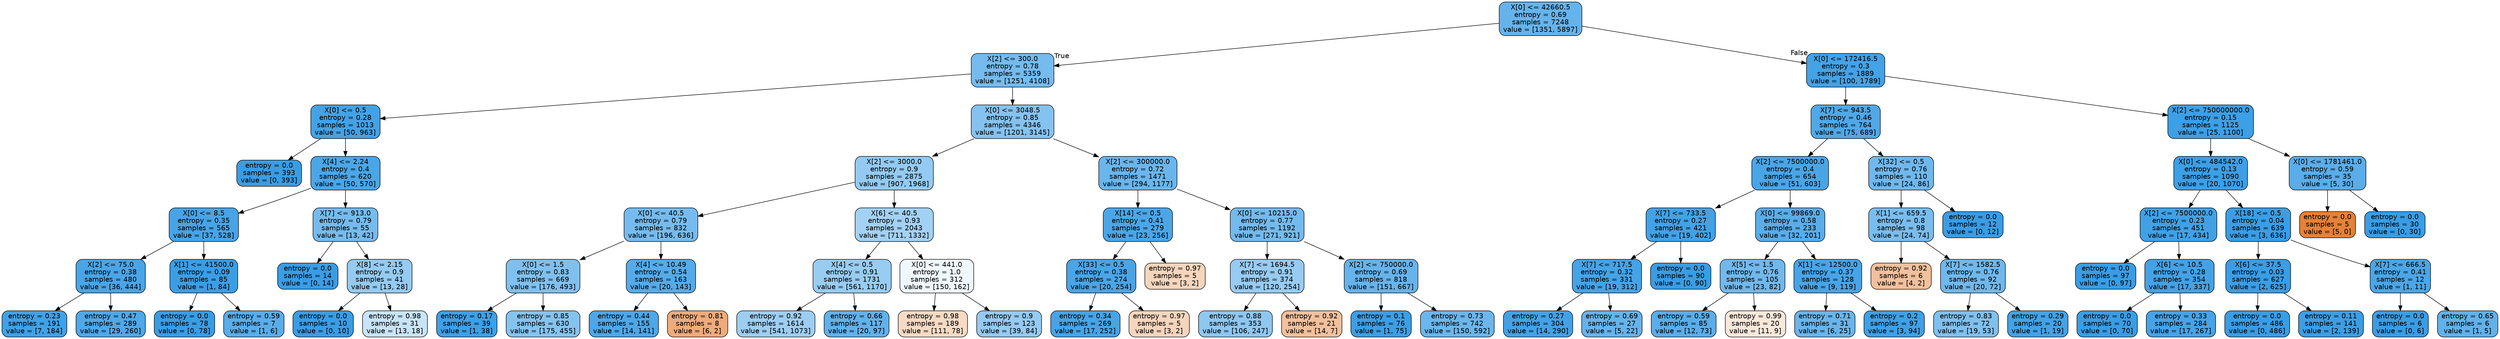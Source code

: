 digraph Tree {
node [shape=box, style="filled, rounded", color="black", fontname=helvetica] ;
edge [fontname=helvetica] ;
0 [label="X[0] <= 42660.5\nentropy = 0.69\nsamples = 7248\nvalue = [1351, 5897]", fillcolor="#66b3eb"] ;
1 [label="X[2] <= 300.0\nentropy = 0.78\nsamples = 5359\nvalue = [1251, 4108]", fillcolor="#75bbed"] ;
0 -> 1 [labeldistance=2.5, labelangle=45, headlabel="True"] ;
2 [label="X[0] <= 0.5\nentropy = 0.28\nsamples = 1013\nvalue = [50, 963]", fillcolor="#43a2e6"] ;
1 -> 2 ;
3 [label="entropy = 0.0\nsamples = 393\nvalue = [0, 393]", fillcolor="#399de5"] ;
2 -> 3 ;
4 [label="X[4] <= 2.24\nentropy = 0.4\nsamples = 620\nvalue = [50, 570]", fillcolor="#4aa6e7"] ;
2 -> 4 ;
5 [label="X[0] <= 8.5\nentropy = 0.35\nsamples = 565\nvalue = [37, 528]", fillcolor="#47a4e7"] ;
4 -> 5 ;
6 [label="X[2] <= 75.0\nentropy = 0.38\nsamples = 480\nvalue = [36, 444]", fillcolor="#49a5e7"] ;
5 -> 6 ;
7 [label="entropy = 0.23\nsamples = 191\nvalue = [7, 184]", fillcolor="#41a1e6"] ;
6 -> 7 ;
8 [label="entropy = 0.47\nsamples = 289\nvalue = [29, 260]", fillcolor="#4fa8e8"] ;
6 -> 8 ;
9 [label="X[1] <= 41500.0\nentropy = 0.09\nsamples = 85\nvalue = [1, 84]", fillcolor="#3b9ee5"] ;
5 -> 9 ;
10 [label="entropy = 0.0\nsamples = 78\nvalue = [0, 78]", fillcolor="#399de5"] ;
9 -> 10 ;
11 [label="entropy = 0.59\nsamples = 7\nvalue = [1, 6]", fillcolor="#5aade9"] ;
9 -> 11 ;
12 [label="X[7] <= 913.0\nentropy = 0.79\nsamples = 55\nvalue = [13, 42]", fillcolor="#76bbed"] ;
4 -> 12 ;
13 [label="entropy = 0.0\nsamples = 14\nvalue = [0, 14]", fillcolor="#399de5"] ;
12 -> 13 ;
14 [label="X[8] <= 2.15\nentropy = 0.9\nsamples = 41\nvalue = [13, 28]", fillcolor="#95caf1"] ;
12 -> 14 ;
15 [label="entropy = 0.0\nsamples = 10\nvalue = [0, 10]", fillcolor="#399de5"] ;
14 -> 15 ;
16 [label="entropy = 0.98\nsamples = 31\nvalue = [13, 18]", fillcolor="#c8e4f8"] ;
14 -> 16 ;
17 [label="X[0] <= 3048.5\nentropy = 0.85\nsamples = 4346\nvalue = [1201, 3145]", fillcolor="#85c2ef"] ;
1 -> 17 ;
18 [label="X[2] <= 3000.0\nentropy = 0.9\nsamples = 2875\nvalue = [907, 1968]", fillcolor="#94caf1"] ;
17 -> 18 ;
19 [label="X[0] <= 40.5\nentropy = 0.79\nsamples = 832\nvalue = [196, 636]", fillcolor="#76bbed"] ;
18 -> 19 ;
20 [label="X[0] <= 1.5\nentropy = 0.83\nsamples = 669\nvalue = [176, 493]", fillcolor="#80c0ee"] ;
19 -> 20 ;
21 [label="entropy = 0.17\nsamples = 39\nvalue = [1, 38]", fillcolor="#3ea0e6"] ;
20 -> 21 ;
22 [label="entropy = 0.85\nsamples = 630\nvalue = [175, 455]", fillcolor="#85c3ef"] ;
20 -> 22 ;
23 [label="X[4] <= 10.49\nentropy = 0.54\nsamples = 163\nvalue = [20, 143]", fillcolor="#55abe9"] ;
19 -> 23 ;
24 [label="entropy = 0.44\nsamples = 155\nvalue = [14, 141]", fillcolor="#4da7e8"] ;
23 -> 24 ;
25 [label="entropy = 0.81\nsamples = 8\nvalue = [6, 2]", fillcolor="#eeab7b"] ;
23 -> 25 ;
26 [label="X[6] <= 40.5\nentropy = 0.93\nsamples = 2043\nvalue = [711, 1332]", fillcolor="#a3d1f3"] ;
18 -> 26 ;
27 [label="X[4] <= 0.5\nentropy = 0.91\nsamples = 1731\nvalue = [561, 1170]", fillcolor="#98ccf1"] ;
26 -> 27 ;
28 [label="entropy = 0.92\nsamples = 1614\nvalue = [541, 1073]", fillcolor="#9dcef2"] ;
27 -> 28 ;
29 [label="entropy = 0.66\nsamples = 117\nvalue = [20, 97]", fillcolor="#62b1ea"] ;
27 -> 29 ;
30 [label="X[0] <= 441.0\nentropy = 1.0\nsamples = 312\nvalue = [150, 162]", fillcolor="#f0f8fd"] ;
26 -> 30 ;
31 [label="entropy = 0.98\nsamples = 189\nvalue = [111, 78]", fillcolor="#f7dac4"] ;
30 -> 31 ;
32 [label="entropy = 0.9\nsamples = 123\nvalue = [39, 84]", fillcolor="#95caf1"] ;
30 -> 32 ;
33 [label="X[2] <= 300000.0\nentropy = 0.72\nsamples = 1471\nvalue = [294, 1177]", fillcolor="#6ab5eb"] ;
17 -> 33 ;
34 [label="X[14] <= 0.5\nentropy = 0.41\nsamples = 279\nvalue = [23, 256]", fillcolor="#4ba6e7"] ;
33 -> 34 ;
35 [label="X[33] <= 0.5\nentropy = 0.38\nsamples = 274\nvalue = [20, 254]", fillcolor="#49a5e7"] ;
34 -> 35 ;
36 [label="entropy = 0.34\nsamples = 269\nvalue = [17, 252]", fillcolor="#46a4e7"] ;
35 -> 36 ;
37 [label="entropy = 0.97\nsamples = 5\nvalue = [3, 2]", fillcolor="#f6d5bd"] ;
35 -> 37 ;
38 [label="entropy = 0.97\nsamples = 5\nvalue = [3, 2]", fillcolor="#f6d5bd"] ;
34 -> 38 ;
39 [label="X[0] <= 10215.0\nentropy = 0.77\nsamples = 1192\nvalue = [271, 921]", fillcolor="#73baed"] ;
33 -> 39 ;
40 [label="X[7] <= 1694.5\nentropy = 0.91\nsamples = 374\nvalue = [120, 254]", fillcolor="#97cbf1"] ;
39 -> 40 ;
41 [label="entropy = 0.88\nsamples = 353\nvalue = [106, 247]", fillcolor="#8ec7f0"] ;
40 -> 41 ;
42 [label="entropy = 0.92\nsamples = 21\nvalue = [14, 7]", fillcolor="#f2c09c"] ;
40 -> 42 ;
43 [label="X[2] <= 750000.0\nentropy = 0.69\nsamples = 818\nvalue = [151, 667]", fillcolor="#66b3eb"] ;
39 -> 43 ;
44 [label="entropy = 0.1\nsamples = 76\nvalue = [1, 75]", fillcolor="#3c9ee5"] ;
43 -> 44 ;
45 [label="entropy = 0.73\nsamples = 742\nvalue = [150, 592]", fillcolor="#6bb6ec"] ;
43 -> 45 ;
46 [label="X[0] <= 172416.5\nentropy = 0.3\nsamples = 1889\nvalue = [100, 1789]", fillcolor="#44a2e6"] ;
0 -> 46 [labeldistance=2.5, labelangle=-45, headlabel="False"] ;
47 [label="X[7] <= 943.5\nentropy = 0.46\nsamples = 764\nvalue = [75, 689]", fillcolor="#4fa8e8"] ;
46 -> 47 ;
48 [label="X[2] <= 7500000.0\nentropy = 0.4\nsamples = 654\nvalue = [51, 603]", fillcolor="#4aa5e7"] ;
47 -> 48 ;
49 [label="X[7] <= 733.5\nentropy = 0.27\nsamples = 421\nvalue = [19, 402]", fillcolor="#42a2e6"] ;
48 -> 49 ;
50 [label="X[7] <= 717.5\nentropy = 0.32\nsamples = 331\nvalue = [19, 312]", fillcolor="#45a3e7"] ;
49 -> 50 ;
51 [label="entropy = 0.27\nsamples = 304\nvalue = [14, 290]", fillcolor="#43a2e6"] ;
50 -> 51 ;
52 [label="entropy = 0.69\nsamples = 27\nvalue = [5, 22]", fillcolor="#66b3eb"] ;
50 -> 52 ;
53 [label="entropy = 0.0\nsamples = 90\nvalue = [0, 90]", fillcolor="#399de5"] ;
49 -> 53 ;
54 [label="X[0] <= 99869.0\nentropy = 0.58\nsamples = 233\nvalue = [32, 201]", fillcolor="#59ade9"] ;
48 -> 54 ;
55 [label="X[5] <= 1.5\nentropy = 0.76\nsamples = 105\nvalue = [23, 82]", fillcolor="#71b8ec"] ;
54 -> 55 ;
56 [label="entropy = 0.59\nsamples = 85\nvalue = [12, 73]", fillcolor="#5aade9"] ;
55 -> 56 ;
57 [label="entropy = 0.99\nsamples = 20\nvalue = [11, 9]", fillcolor="#fae8db"] ;
55 -> 57 ;
58 [label="X[1] <= 12500.0\nentropy = 0.37\nsamples = 128\nvalue = [9, 119]", fillcolor="#48a4e7"] ;
54 -> 58 ;
59 [label="entropy = 0.71\nsamples = 31\nvalue = [6, 25]", fillcolor="#69b5eb"] ;
58 -> 59 ;
60 [label="entropy = 0.2\nsamples = 97\nvalue = [3, 94]", fillcolor="#3fa0e6"] ;
58 -> 60 ;
61 [label="X[32] <= 0.5\nentropy = 0.76\nsamples = 110\nvalue = [24, 86]", fillcolor="#70b8ec"] ;
47 -> 61 ;
62 [label="X[1] <= 659.5\nentropy = 0.8\nsamples = 98\nvalue = [24, 74]", fillcolor="#79bded"] ;
61 -> 62 ;
63 [label="entropy = 0.92\nsamples = 6\nvalue = [4, 2]", fillcolor="#f2c09c"] ;
62 -> 63 ;
64 [label="X[7] <= 1582.5\nentropy = 0.76\nsamples = 92\nvalue = [20, 72]", fillcolor="#70b8ec"] ;
62 -> 64 ;
65 [label="entropy = 0.83\nsamples = 72\nvalue = [19, 53]", fillcolor="#80c0ee"] ;
64 -> 65 ;
66 [label="entropy = 0.29\nsamples = 20\nvalue = [1, 19]", fillcolor="#43a2e6"] ;
64 -> 66 ;
67 [label="entropy = 0.0\nsamples = 12\nvalue = [0, 12]", fillcolor="#399de5"] ;
61 -> 67 ;
68 [label="X[2] <= 750000000.0\nentropy = 0.15\nsamples = 1125\nvalue = [25, 1100]", fillcolor="#3d9fe6"] ;
46 -> 68 ;
69 [label="X[0] <= 484542.0\nentropy = 0.13\nsamples = 1090\nvalue = [20, 1070]", fillcolor="#3d9fe5"] ;
68 -> 69 ;
70 [label="X[2] <= 7500000.0\nentropy = 0.23\nsamples = 451\nvalue = [17, 434]", fillcolor="#41a1e6"] ;
69 -> 70 ;
71 [label="entropy = 0.0\nsamples = 97\nvalue = [0, 97]", fillcolor="#399de5"] ;
70 -> 71 ;
72 [label="X[6] <= 10.5\nentropy = 0.28\nsamples = 354\nvalue = [17, 337]", fillcolor="#43a2e6"] ;
70 -> 72 ;
73 [label="entropy = 0.0\nsamples = 70\nvalue = [0, 70]", fillcolor="#399de5"] ;
72 -> 73 ;
74 [label="entropy = 0.33\nsamples = 284\nvalue = [17, 267]", fillcolor="#46a3e7"] ;
72 -> 74 ;
75 [label="X[18] <= 0.5\nentropy = 0.04\nsamples = 639\nvalue = [3, 636]", fillcolor="#3a9de5"] ;
69 -> 75 ;
76 [label="X[6] <= 37.5\nentropy = 0.03\nsamples = 627\nvalue = [2, 625]", fillcolor="#3a9de5"] ;
75 -> 76 ;
77 [label="entropy = 0.0\nsamples = 486\nvalue = [0, 486]", fillcolor="#399de5"] ;
76 -> 77 ;
78 [label="entropy = 0.11\nsamples = 141\nvalue = [2, 139]", fillcolor="#3c9ee5"] ;
76 -> 78 ;
79 [label="X[7] <= 666.5\nentropy = 0.41\nsamples = 12\nvalue = [1, 11]", fillcolor="#4ba6e7"] ;
75 -> 79 ;
80 [label="entropy = 0.0\nsamples = 6\nvalue = [0, 6]", fillcolor="#399de5"] ;
79 -> 80 ;
81 [label="entropy = 0.65\nsamples = 6\nvalue = [1, 5]", fillcolor="#61b1ea"] ;
79 -> 81 ;
82 [label="X[0] <= 1781461.0\nentropy = 0.59\nsamples = 35\nvalue = [5, 30]", fillcolor="#5aade9"] ;
68 -> 82 ;
83 [label="entropy = 0.0\nsamples = 5\nvalue = [5, 0]", fillcolor="#e58139"] ;
82 -> 83 ;
84 [label="entropy = 0.0\nsamples = 30\nvalue = [0, 30]", fillcolor="#399de5"] ;
82 -> 84 ;
}